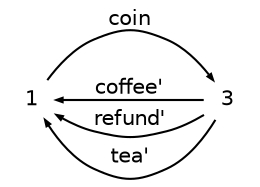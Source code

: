 digraph g
{
   graph [rankdir=LR];
   edge [arrowsize=0.3,fontsize=10,fontname=Helvetica];
   node [shape=plaintext,width=.3,height=.2,fontsize=10,fontname=Helvetica];
   1->3 [label="coin"];
   3->1 [label="coffee'"];
   3->1 [label="refund'"];
   3->1 [label="tea'"];
}
